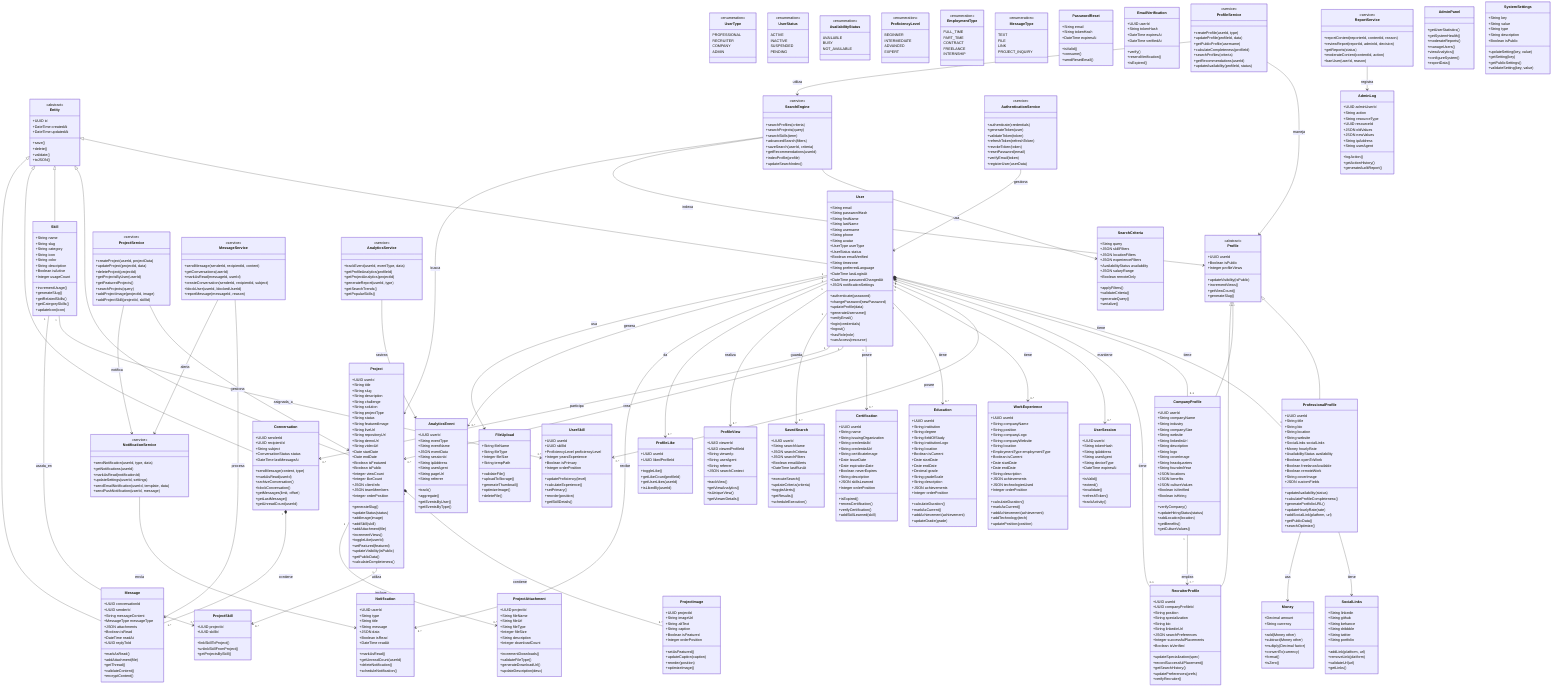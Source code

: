 classDiagram
    %% Comentarios:
    %% - Diagrama de clases para plataforma de portafolios profesionales y búsqueda de talento
    %% - Coherente con el ERD, incluye herencia, composición y patrones de diseño
    %% - Patrones: Strategy (búsqueda), Observer (notificaciones), Factory (perfiles), Repository (datos)
    %% - Soporte para profesionales, empresas, reclutadores y administradores

    %% === CLASES BASE Y ABSTRACTAS ===
    class Entity {
        <<abstract>>
        +UUID id
        +DateTime createdAt
        +DateTime updatedAt
        +save()
        +delete()
        +validate()
        +toJSON()
    }

    class Profile {
        <<abstract>>
        +UUID userId
        +Boolean isPublic
        +Integer profileViews
        +updateVisibility(isPublic)
        +incrementViews()
        +getViewCount()
        +generateSlug()
    }

    %% === ENUMS Y TIPOS ===
    class UserType {
        <<enumeration>>
        PROFESSIONAL
        RECRUITER
        COMPANY
        ADMIN
    }

    class UserStatus {
        <<enumeration>>
        ACTIVE
        INACTIVE
        SUSPENDED
        PENDING
    }

    class AvailabilityStatus {
        <<enumeration>>
        AVAILABLE
        BUSY
        NOT_AVAILABLE
    }

    class ProficiencyLevel {
        <<enumeration>>
        BEGINNER
        INTERMEDIATE
        ADVANCED
        EXPERT
    }

    class EmploymentType {
        <<enumeration>>
        FULL_TIME
        PART_TIME
        CONTRACT
        FREELANCE
        INTERNSHIP
    }

    class MessageType {
        <<enumeration>>
        TEXT
        FILE
        LINK
        PROJECT_INQUIRY
    }

    %% === CLASES DE USUARIO Y AUTENTICACIÓN ===
    class User {
        +String email
        +String passwordHash
        +String firstName
        +String lastName
        +String username
        +String phone
        +String avatar
        +UserType userType
        +UserStatus status
        +Boolean emailVerified
        +String timezone
        +String preferredLanguage
        +DateTime lastLoginAt
        +DateTime passwordChangedAt
        +JSON notificationSettings
        +authenticate(password)
        +changePassword(newPassword)
        +updateProfile(data)
        +generateUsername()
        +verifyEmail()
        +login(credentials)
        +logout()
        +hasRole(role)
        +canAccess(resource)
    }

    class UserSession {
        +UUID userId
        +String tokenHash
        +String ipAddress
        +String userAgent
        +String deviceType
        +DateTime expiresAt
        +isValid()
        +extend()
        +invalidate()
        +refreshToken()
        +trackActivity()
    }

    class PasswordReset {
        +String email
        +String tokenHash
        +DateTime expiresAt
        +isValid()
        +consume()
        +sendResetEmail()
    }

    class EmailVerification {
        +UUID userId
        +String tokenHash
        +DateTime expiresAt
        +DateTime verifiedAt
        +verify()
        +resendVerification()
        +isExpired()
    }

    %% === CLASES DE PERFIL PROFESIONAL ===
    class ProfessionalProfile {
        +UUID userId
        +String title
        +String bio
        +String location
        +String website
        +SocialLinks socialLinks
        +Money hourlyRate
        +AvailabilityStatus availability
        +Boolean openToWork
        +Boolean freelanceAvailable
        +Boolean remoteWork
        +String coverImage
        +JSON customFields
        +updateAvailability(status)
        +calculateProfileCompleteness()
        +generatePortfolioURL()
        +updateHourlyRate(rate)
        +addSocialLink(platform, url)
        +getPublicData()
        +searchOptimize()
    }

    class CompanyProfile {
        +UUID userId
        +String companyName
        +String industry
        +String companySize
        +String website
        +String linkedinUrl
        +String description
        +String logo
        +String coverImage
        +String headquarters
        +String foundedYear
        +JSON locations
        +JSON benefits
        +JSON cultureValues
        +Boolean isVerified
        +Boolean isHiring
        +verifyCompany()
        +updateHiringStatus(status)
        +addLocation(location)
        +getBenefits()
        +getCultureValues()
    }

    class RecruiterProfile {
        +UUID userId
        +UUID companyProfileId
        +String position
        +String specialization
        +String bio
        +String linkedinUrl
        +JSON searchPreferences
        +Integer successfulPlacements
        +Boolean isVerified
        +updateSpecialization(spec)
        +recordSuccessfulPlacement()
        +getSearchHistory()
        +updatePreferences(prefs)
        +verifyRecruiter()
    }

    %% === CLASES DE HABILIDADES Y EXPERIENCIA ===
    class Skill {
        +String name
        +String slug
        +String category
        +String icon
        +String color
        +String description
        +Boolean isActive
        +Integer usageCount
        +incrementUsage()
        +generateSlug()
        +getRelatedSkills()
        +getCategorySkills()
        +updateIcon(icon)
    }

    class UserSkill {
        +UUID userId
        +UUID skillId
        +ProficiencyLevel proficiencyLevel
        +Integer yearsExperience
        +Boolean isPrimary
        +Integer orderPosition
        +updateProficiency(level)
        +calculateExperience()
        +setPrimary()
        +reorder(position)
        +getSkillDetails()
    }

    class WorkExperience {
        +UUID userId
        +String companyName
        +String position
        +String companyLogo
        +String companyWebsite
        +String location
        +EmploymentType employmentType
        +Boolean isCurrent
        +Date startDate
        +Date endDate
        +String description
        +JSON achievements
        +JSON technologiesUsed
        +Integer orderPosition
        +calculateDuration()
        +markAsCurrent()
        +addAchievement(achievement)
        +addTechnology(tech)
        +updatePosition(position)
    }

    class Education {
        +UUID userId
        +String institution
        +String degree
        +String fieldOfStudy
        +String institutionLogo
        +String location
        +Boolean isCurrent
        +Date startDate
        +Date endDate
        +Decimal grade
        +String gradeScale
        +String description
        +JSON achievements
        +Integer orderPosition
        +calculateDuration()
        +markAsCurrent()
        +addAchievement(achievement)
        +updateGrade(grade)
    }

    class Certification {
        +UUID userId
        +String name
        +String issuingOrganization
        +String credentialId
        +String credentialUrl
        +String certificateImage
        +Date issueDate
        +Date expirationDate
        +Boolean neverExpires
        +String description
        +JSON skillsLearned
        +Integer orderPosition
        +isExpired()
        +renewCertification()
        +verifyCertification()
        +addSkillLearned(skill)
    }

    %% === CLASES DE PROYECTOS ===
    class Project {
        +UUID userId
        +String title
        +String slug
        +String description
        +String challenge
        +String solution
        +String projectType
        +String status
        +String featuredImage
        +String liveUrl
        +String repositoryUrl
        +String demoUrl
        +String videoUrl
        +Date startDate
        +Date endDate
        +Boolean isFeatured
        +Boolean isPublic
        +Integer viewCount
        +Integer likeCount
        +JSON clientInfo
        +JSON teamMembers
        +Integer orderPosition
        +generateSlug()
        +updateStatus(status)
        +addImage(image)
        +addSkill(skill)
        +addAttachment(file)
        +incrementViews()
        +toggleLike(userId)
        +setFeatured(featured)
        +updateVisibility(isPublic)
        +getPublicData()
        +calculateCompleteness()
    }

    class ProjectImage {
        +UUID projectId
        +String imageUrl
        +String altText
        +String caption
        +Boolean isFeatured
        +Integer orderPosition
        +setAsFeatured()
        +updateCaption(caption)
        +reorder(position)
        +optimizeImage()
    }

    class ProjectSkill {
        +UUID projectId
        +UUID skillId
        +linkSkillToProject()
        +unlinkSkillFromProject()
        +getProjectsBySkill()
    }

    class ProjectAttachment {
        +UUID projectId
        +String fileName
        +String fileUrl
        +String fileType
        +Integer fileSize
        +String description
        +Integer downloadCount
        +incrementDownloads()
        +validateFileType()
        +generateDownloadUrl()
        +updateDescription(desc)
    }

    %% === CLASES DE MENSAJERÍA ===
    class Conversation {
        +UUID senderId
        +UUID recipientId
        +String subject
        +ConversationStatus status
        +DateTime lastMessageAt
        +sendMessage(content, type)
        +markAsRead(userId)
        +archiveConversation()
        +blockConversation()
        +getMessages(limit, offset)
        +getLastMessage()
        +getUnreadCount(userId)
    }

    class Message {
        +UUID conversationId
        +UUID senderId
        +String messageContent
        +MessageType messageType
        +JSON attachments
        +Boolean isRead
        +DateTime readAt
        +UUID replyToId
        +markAsRead()
        +addAttachment(file)
        +getThread()
        +validateContent()
        +encryptContent()
    }

    %% === CLASES DE BÚSQUEDA Y FILTROS ===
    class SearchEngine {
        <<service>>
        +searchProfiles(criteria)
        +searchProjects(query)
        +searchSkills(term)
        +advancedSearch(filters)
        +saveSearch(userId, criteria)
        +getRecommendations(userId)
        +indexProfile(profile)
        +updateSearchIndex()
    }

    class SearchCriteria {
        +String query
        +JSON skillFilters
        +JSON locationFilters
        +JSON experienceFilters
        +AvailabilityStatus availability
        +JSON salaryRange
        +Boolean remoteOnly
        +applyFilters()
        +validateCriteria()
        +generateQuery()
        +serialize()
    }

    class SavedSearch {
        +UUID userId
        +String searchName
        +JSON searchCriteria
        +JSON searchFilters
        +Boolean emailAlerts
        +DateTime lastRunAt
        +executeSearch()
        +updateCriteria(criteria)
        +toggleAlerts()
        +getResults()
        +scheduleExecution()
    }

    class ProfileView {
        +UUID viewerId
        +UUID viewedProfileId
        +String viewerIp
        +String userAgent
        +String referrer
        +JSON searchContext
        +trackView()
        +getViewAnalytics()
        +isUniqueView()
        +getViewerDetails()
    }

    class ProfileLike {
        +UUID userId
        +UUID likedProfileId
        +toggleLike()
        +getLikeCount(profileId)
        +getUserLikes(userId)
        +isLikedBy(userId)
    }

    %% === CLASES DE SERVICIOS ===
    class AuthenticationService {
        <<service>>
        +authenticate(credentials)
        +generateToken(user)
        +validateToken(token)
        +refreshToken(refreshToken)
        +revokeToken(token)
        +resetPassword(email)
        +verifyEmail(token)
        +registerUser(userData)
    }

    class ProfileService {
        <<service>>
        +createProfile(userId, type)
        +updateProfile(profileId, data)
        +getPublicProfile(username)
        +calculateCompleteness(profileId)
        +searchProfiles(criteria)
        +getRecommendations(userId)
        +updateAvailability(profileId, status)
    }

    class ProjectService {
        <<service>>
        +createProject(userId, projectData)
        +updateProject(projectId, data)
        +deleteProject(projectId)
        +getProjectsByUser(userId)
        +getFeaturedProjects()
        +searchProjects(query)
        +addProjectImage(projectId, image)
        +addProjectSkill(projectId, skillId)
    }

    class MessageService {
        <<service>>
        +sendMessage(senderId, recipientId, content)
        +getConversations(userId)
        +markAsRead(messageId, userId)
        +createConversation(senderId, recipientId, subject)
        +blockUser(userId, blockedUserId)
        +reportMessage(messageId, reason)
    }

    class NotificationService {
        <<service>>
        +sendNotification(userId, type, data)
        +getNotifications(userId)
        +markAsRead(notificationId)
        +updateSettings(userId, settings)
        +sendEmailNotification(userId, template, data)
        +sendPushNotification(userId, message)
    }

    class AnalyticsService {
        <<service>>
        +trackEvent(userId, eventType, data)
        +getProfileAnalytics(profileId)
        +getProjectAnalytics(projectId)
        +generateReport(userId, type)
        +getSearchTrends()
        +getPopularSkills()
    }

    class ReportService {
        <<service>>
        +reportContent(reporterId, contentId, reason)
        +reviewReport(reportId, adminId, decision)
        +getReports(status)
        +moderateContent(contentId, action)
        +banUser(userId, reason)
    }

    %% === CLASES DE ADMINISTRACIÓN ===
    class AdminPanel {
        +getUserStatistics()
        +getSystemHealth()
        +moderateReports()
        +manageUsers()
        +viewAnalytics()
        +configureSystem()
        +exportData()
    }

    class SystemSettings {
        +String key
        +String value
        +String type
        +String description
        +Boolean isPublic
        +updateSetting(key, value)
        +getSetting(key)
        +getPublicSettings()
        +validateSetting(key, value)
    }

    class AdminLog {
        +UUID adminUserId
        +String action
        +String resourceType
        +UUID resourceId
        +JSON oldValues
        +JSON newValues
        +String ipAddress
        +String userAgent
        +logAction()
        +getActionHistory()
        +generateAuditReport()
    }

    class Notification {
        +UUID userId
        +String type
        +String title
        +String message
        +JSON data
        +Boolean isRead
        +DateTime readAt
        +markAsRead()
        +getUnreadCount(userId)
        +deleteNotification()
        +scheduleNotification()
    }

    class AnalyticsEvent {
        +UUID userId
        +String eventType
        +String eventName
        +JSON eventData
        +String sessionId
        +String ipAddress
        +String userAgent
        +String pageUrl
        +String referrer
        +track()
        +aggregate()
        +getEventsByUser()
        +getEventsByType()
    }

    %% === CLASES AUXILIARES ===
    class SocialLinks {
        +String linkedin
        +String github
        +String behance
        +String dribbble
        +String twitter
        +String portfolio
        +addLink(platform, url)
        +removeLink(platform)
        +validateUrl(url)
        +getLinks()
    }

    class Money {
        +Decimal amount
        +String currency
        +add(Money other)
        +subtract(Money other)
        +multiply(Decimal factor)
        +convertTo(currency)
        +format()
        +isZero()
    }

    class FileUpload {
        +String fileName
        +String fileType
        +Integer fileSize
        +String tempPath
        +validateFile()
        +uploadToStorage()
        +generateThumbnail()
        +optimizeImage()
        +deleteFile()
    }

    %% === RELACIONES DE HERENCIA ===
    Entity <|-- User
    Entity <|-- Project
    Entity <|-- Skill
    Entity <|-- Conversation
    Entity <|-- Message
    Profile <|-- ProfessionalProfile
    Profile <|-- CompanyProfile
    Profile <|-- RecruiterProfile

    %% === RELACIONES DE COMPOSICIÓN ===
    User "1" *-- "0..1" ProfessionalProfile : tiene
    User "1" *-- "0..1" CompanyProfile : tiene
    User "1" *-- "0..1" RecruiterProfile : tiene
    User "1" --> "0..*" UserSession : mantiene
    User "1" --> "0..*" UserSkill : posee
    User "1" --> "0..*" WorkExperience : tiene
    User "1" --> "0..*" Education : tiene
    User "1" --> "0..*" Certification : posee
    User "1" --> "0..*" Project : crea

    Project "1" *-- "0..*" ProjectImage : contiene
    Project "1" --> "0..*" ProjectSkill : utiliza
    Project "1" --> "0..*" ProjectAttachment : incluye

    Skill "1" --> "0..*" UserSkill : asignada_a
    Skill "1" --> "0..*" ProjectSkill : usada_en

    CompanyProfile "1" --> "0..*" RecruiterProfile : emplea

    User "1" --> "0..*" Conversation : participa
    Conversation "1" *-- "1..*" Message : contiene

    User "1" --> "0..*" SavedSearch : guarda
    User "1" --> "0..*" ProfileView : realiza
    User "1" --> "0..*" ProfileLike : da

    User "1" --> "0..*" Notification : recibe
    User "1" --> "0..*" AnalyticsEvent : genera

    %% === RELACIONES DE AGREGACIÓN ===
    ProfessionalProfile --> SocialLinks : tiene
    ProfessionalProfile --> Money : usa
    User --> FileUpload : usa

    %% === RELACIONES DE SERVICIOS ===
    AuthenticationService --> User : gestiona
    ProfileService --> Profile : maneja
    ProjectService --> Project : gestiona
    MessageService --> Message : procesa
    NotificationService --> Notification : envía
    AnalyticsService --> AnalyticsEvent : rastrea
    ReportService --> AdminLog : registra

    %% === RELACIONES DE DEPENDENCIA ===
    SearchEngine --> SearchCriteria : usa
    SearchEngine --> Profile : indexa
    SearchEngine --> Project : busca

    ProfileService --> SearchEngine : utiliza
    ProjectService --> NotificationService : notifica
    MessageService --> NotificationService : alerta